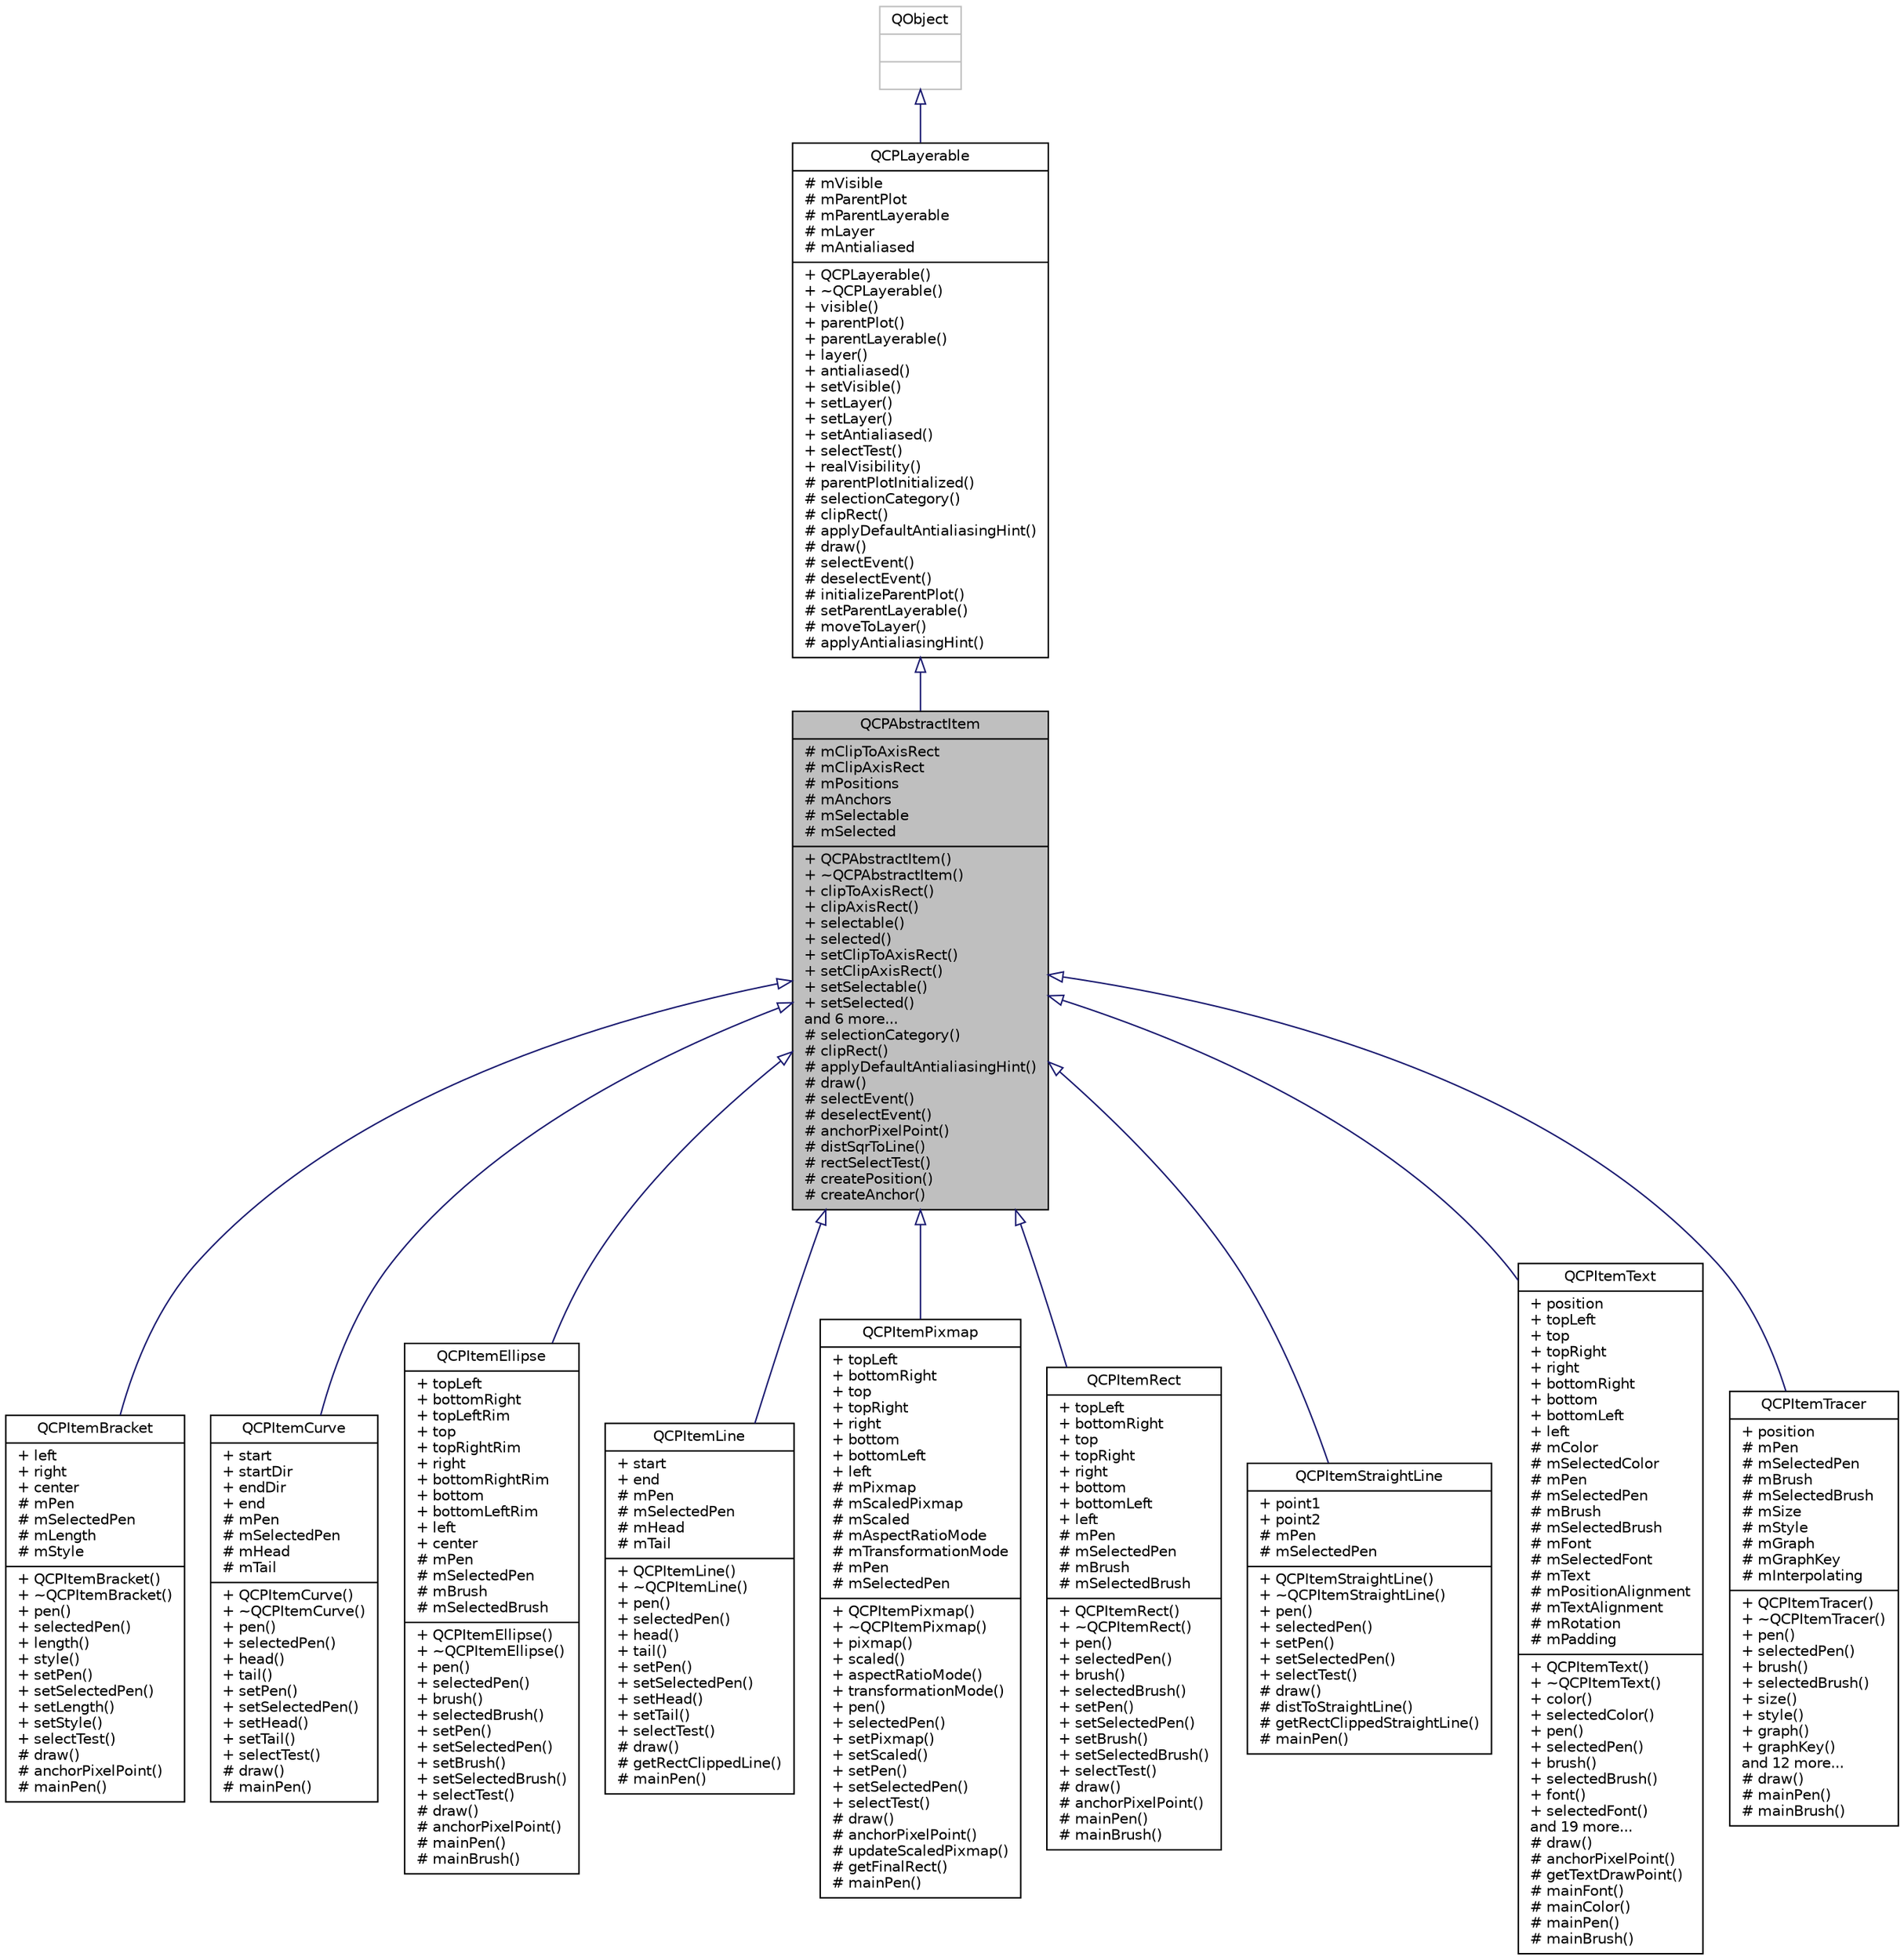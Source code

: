 digraph "QCPAbstractItem"
{
  edge [fontname="Helvetica",fontsize="10",labelfontname="Helvetica",labelfontsize="10"];
  node [fontname="Helvetica",fontsize="10",shape=record];
  Node1 [label="{QCPAbstractItem\n|# mClipToAxisRect\l# mClipAxisRect\l# mPositions\l# mAnchors\l# mSelectable\l# mSelected\l|+ QCPAbstractItem()\l+ ~QCPAbstractItem()\l+ clipToAxisRect()\l+ clipAxisRect()\l+ selectable()\l+ selected()\l+ setClipToAxisRect()\l+ setClipAxisRect()\l+ setSelectable()\l+ setSelected()\land 6 more...\l# selectionCategory()\l# clipRect()\l# applyDefaultAntialiasingHint()\l# draw()\l# selectEvent()\l# deselectEvent()\l# anchorPixelPoint()\l# distSqrToLine()\l# rectSelectTest()\l# createPosition()\l# createAnchor()\l}",height=0.2,width=0.4,color="black", fillcolor="grey75", style="filled", fontcolor="black"];
  Node2 -> Node1 [dir="back",color="midnightblue",fontsize="10",style="solid",arrowtail="onormal",fontname="Helvetica"];
  Node2 [label="{QCPLayerable\n|# mVisible\l# mParentPlot\l# mParentLayerable\l# mLayer\l# mAntialiased\l|+ QCPLayerable()\l+ ~QCPLayerable()\l+ visible()\l+ parentPlot()\l+ parentLayerable()\l+ layer()\l+ antialiased()\l+ setVisible()\l+ setLayer()\l+ setLayer()\l+ setAntialiased()\l+ selectTest()\l+ realVisibility()\l# parentPlotInitialized()\l# selectionCategory()\l# clipRect()\l# applyDefaultAntialiasingHint()\l# draw()\l# selectEvent()\l# deselectEvent()\l# initializeParentPlot()\l# setParentLayerable()\l# moveToLayer()\l# applyAntialiasingHint()\l}",height=0.2,width=0.4,color="black", fillcolor="white", style="filled",URL="$class_q_c_p_layerable.html",tooltip="Base class for all drawable objects. "];
  Node3 -> Node2 [dir="back",color="midnightblue",fontsize="10",style="solid",arrowtail="onormal",fontname="Helvetica"];
  Node3 [label="{QObject\n||}",height=0.2,width=0.4,color="grey75", fillcolor="white", style="filled"];
  Node1 -> Node4 [dir="back",color="midnightblue",fontsize="10",style="solid",arrowtail="onormal",fontname="Helvetica"];
  Node4 [label="{QCPItemBracket\n|+ left\l+ right\l+ center\l# mPen\l# mSelectedPen\l# mLength\l# mStyle\l|+ QCPItemBracket()\l+ ~QCPItemBracket()\l+ pen()\l+ selectedPen()\l+ length()\l+ style()\l+ setPen()\l+ setSelectedPen()\l+ setLength()\l+ setStyle()\l+ selectTest()\l# draw()\l# anchorPixelPoint()\l# mainPen()\l}",height=0.2,width=0.4,color="black", fillcolor="white", style="filled",URL="$class_q_c_p_item_bracket.html",tooltip="A bracket for referencing/highlighting certain parts in the plot. "];
  Node1 -> Node5 [dir="back",color="midnightblue",fontsize="10",style="solid",arrowtail="onormal",fontname="Helvetica"];
  Node5 [label="{QCPItemCurve\n|+ start\l+ startDir\l+ endDir\l+ end\l# mPen\l# mSelectedPen\l# mHead\l# mTail\l|+ QCPItemCurve()\l+ ~QCPItemCurve()\l+ pen()\l+ selectedPen()\l+ head()\l+ tail()\l+ setPen()\l+ setSelectedPen()\l+ setHead()\l+ setTail()\l+ selectTest()\l# draw()\l# mainPen()\l}",height=0.2,width=0.4,color="black", fillcolor="white", style="filled",URL="$class_q_c_p_item_curve.html",tooltip="A curved line from one point to another. "];
  Node1 -> Node6 [dir="back",color="midnightblue",fontsize="10",style="solid",arrowtail="onormal",fontname="Helvetica"];
  Node6 [label="{QCPItemEllipse\n|+ topLeft\l+ bottomRight\l+ topLeftRim\l+ top\l+ topRightRim\l+ right\l+ bottomRightRim\l+ bottom\l+ bottomLeftRim\l+ left\l+ center\l# mPen\l# mSelectedPen\l# mBrush\l# mSelectedBrush\l|+ QCPItemEllipse()\l+ ~QCPItemEllipse()\l+ pen()\l+ selectedPen()\l+ brush()\l+ selectedBrush()\l+ setPen()\l+ setSelectedPen()\l+ setBrush()\l+ setSelectedBrush()\l+ selectTest()\l# draw()\l# anchorPixelPoint()\l# mainPen()\l# mainBrush()\l}",height=0.2,width=0.4,color="black", fillcolor="white", style="filled",URL="$class_q_c_p_item_ellipse.html",tooltip="An ellipse. "];
  Node1 -> Node7 [dir="back",color="midnightblue",fontsize="10",style="solid",arrowtail="onormal",fontname="Helvetica"];
  Node7 [label="{QCPItemLine\n|+ start\l+ end\l# mPen\l# mSelectedPen\l# mHead\l# mTail\l|+ QCPItemLine()\l+ ~QCPItemLine()\l+ pen()\l+ selectedPen()\l+ head()\l+ tail()\l+ setPen()\l+ setSelectedPen()\l+ setHead()\l+ setTail()\l+ selectTest()\l# draw()\l# getRectClippedLine()\l# mainPen()\l}",height=0.2,width=0.4,color="black", fillcolor="white", style="filled",URL="$class_q_c_p_item_line.html",tooltip="A line from one point to another. "];
  Node1 -> Node8 [dir="back",color="midnightblue",fontsize="10",style="solid",arrowtail="onormal",fontname="Helvetica"];
  Node8 [label="{QCPItemPixmap\n|+ topLeft\l+ bottomRight\l+ top\l+ topRight\l+ right\l+ bottom\l+ bottomLeft\l+ left\l# mPixmap\l# mScaledPixmap\l# mScaled\l# mAspectRatioMode\l# mTransformationMode\l# mPen\l# mSelectedPen\l|+ QCPItemPixmap()\l+ ~QCPItemPixmap()\l+ pixmap()\l+ scaled()\l+ aspectRatioMode()\l+ transformationMode()\l+ pen()\l+ selectedPen()\l+ setPixmap()\l+ setScaled()\l+ setPen()\l+ setSelectedPen()\l+ selectTest()\l# draw()\l# anchorPixelPoint()\l# updateScaledPixmap()\l# getFinalRect()\l# mainPen()\l}",height=0.2,width=0.4,color="black", fillcolor="white", style="filled",URL="$class_q_c_p_item_pixmap.html",tooltip="An arbitrary pixmap. "];
  Node1 -> Node9 [dir="back",color="midnightblue",fontsize="10",style="solid",arrowtail="onormal",fontname="Helvetica"];
  Node9 [label="{QCPItemRect\n|+ topLeft\l+ bottomRight\l+ top\l+ topRight\l+ right\l+ bottom\l+ bottomLeft\l+ left\l# mPen\l# mSelectedPen\l# mBrush\l# mSelectedBrush\l|+ QCPItemRect()\l+ ~QCPItemRect()\l+ pen()\l+ selectedPen()\l+ brush()\l+ selectedBrush()\l+ setPen()\l+ setSelectedPen()\l+ setBrush()\l+ setSelectedBrush()\l+ selectTest()\l# draw()\l# anchorPixelPoint()\l# mainPen()\l# mainBrush()\l}",height=0.2,width=0.4,color="black", fillcolor="white", style="filled",URL="$class_q_c_p_item_rect.html",tooltip="A rectangle. "];
  Node1 -> Node10 [dir="back",color="midnightblue",fontsize="10",style="solid",arrowtail="onormal",fontname="Helvetica"];
  Node10 [label="{QCPItemStraightLine\n|+ point1\l+ point2\l# mPen\l# mSelectedPen\l|+ QCPItemStraightLine()\l+ ~QCPItemStraightLine()\l+ pen()\l+ selectedPen()\l+ setPen()\l+ setSelectedPen()\l+ selectTest()\l# draw()\l# distToStraightLine()\l# getRectClippedStraightLine()\l# mainPen()\l}",height=0.2,width=0.4,color="black", fillcolor="white", style="filled",URL="$class_q_c_p_item_straight_line.html",tooltip="A straight line that spans infinitely in both directions. "];
  Node1 -> Node11 [dir="back",color="midnightblue",fontsize="10",style="solid",arrowtail="onormal",fontname="Helvetica"];
  Node11 [label="{QCPItemText\n|+ position\l+ topLeft\l+ top\l+ topRight\l+ right\l+ bottomRight\l+ bottom\l+ bottomLeft\l+ left\l# mColor\l# mSelectedColor\l# mPen\l# mSelectedPen\l# mBrush\l# mSelectedBrush\l# mFont\l# mSelectedFont\l# mText\l# mPositionAlignment\l# mTextAlignment\l# mRotation\l# mPadding\l|+ QCPItemText()\l+ ~QCPItemText()\l+ color()\l+ selectedColor()\l+ pen()\l+ selectedPen()\l+ brush()\l+ selectedBrush()\l+ font()\l+ selectedFont()\land 19 more...\l# draw()\l# anchorPixelPoint()\l# getTextDrawPoint()\l# mainFont()\l# mainColor()\l# mainPen()\l# mainBrush()\l}",height=0.2,width=0.4,color="black", fillcolor="white", style="filled",URL="$class_q_c_p_item_text.html",tooltip="A text label. "];
  Node1 -> Node12 [dir="back",color="midnightblue",fontsize="10",style="solid",arrowtail="onormal",fontname="Helvetica"];
  Node12 [label="{QCPItemTracer\n|+ position\l# mPen\l# mSelectedPen\l# mBrush\l# mSelectedBrush\l# mSize\l# mStyle\l# mGraph\l# mGraphKey\l# mInterpolating\l|+ QCPItemTracer()\l+ ~QCPItemTracer()\l+ pen()\l+ selectedPen()\l+ brush()\l+ selectedBrush()\l+ size()\l+ style()\l+ graph()\l+ graphKey()\land 12 more...\l# draw()\l# mainPen()\l# mainBrush()\l}",height=0.2,width=0.4,color="black", fillcolor="white", style="filled",URL="$class_q_c_p_item_tracer.html",tooltip="Item that sticks to QCPGraph data points. "];
}
